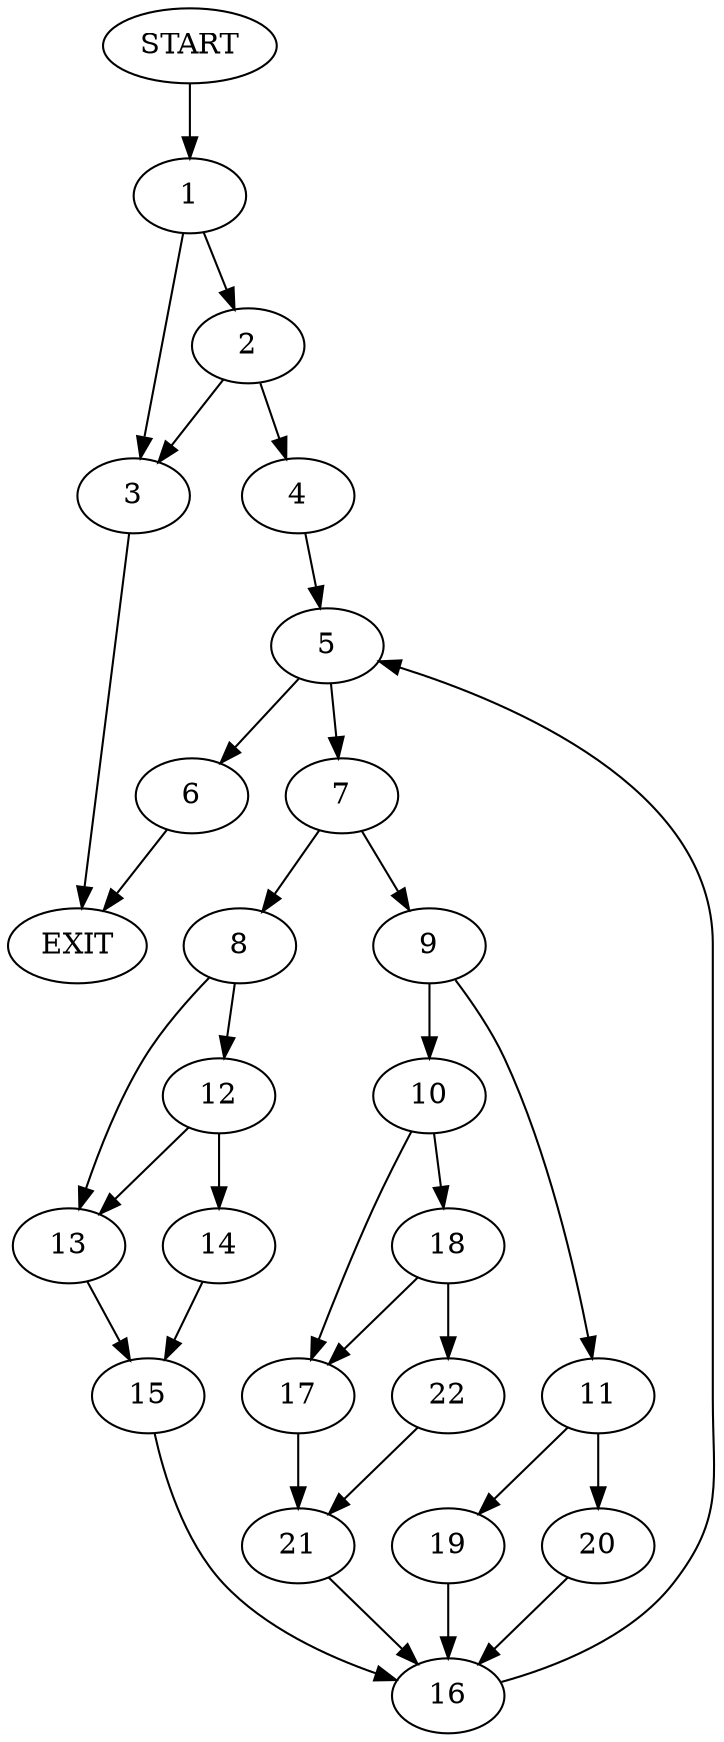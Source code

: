 digraph {
0 [label="START"]
23 [label="EXIT"]
0 -> 1
1 -> 2
1 -> 3
3 -> 23
2 -> 4
2 -> 3
4 -> 5
5 -> 6
5 -> 7
7 -> 8
7 -> 9
6 -> 23
9 -> 10
9 -> 11
8 -> 12
8 -> 13
12 -> 14
12 -> 13
13 -> 15
14 -> 15
15 -> 16
16 -> 5
10 -> 17
10 -> 18
11 -> 19
11 -> 20
17 -> 21
18 -> 17
18 -> 22
22 -> 21
21 -> 16
20 -> 16
19 -> 16
}

